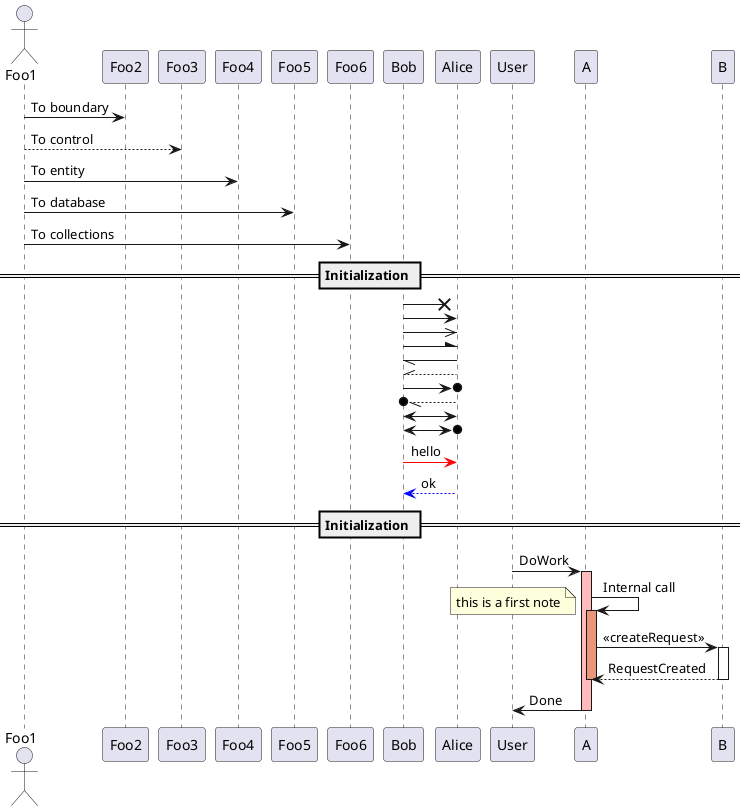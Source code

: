 @startuml
actor Foo1
' boundary Foo2
' control Foo3
' entity Foo4
' database Foo5
' collections Foo6
Foo1 -> Foo2 : To boundary
Foo1 --> Foo3 : To control
Foo1 -> Foo4 : To entity
Foo1 -> Foo5 : To database
Foo1 -> Foo6 : To collections

== Initialization ==

Bob ->x Alice
Bob -> Alice
Bob ->> Alice
Bob -\ Alice
Bob \\- Alice
Bob //-- Alice

Bob ->o Alice
Bob o\\-- Alice

Bob <-> Alice
Bob <->o Alice
Bob -[#red]> Alice : hello
Alice -[#0000FF]->Bob : ok

' newpage

' Alice -> Bob : message 1
' Alice -> Bob : message 2

' newpage

' Alice -> Bob : message 3
' Alice -> Bob : message 4

' newpage A title for the\nlast page

' Alice -> Bob : message 5
' Alice -> Bob : message 6


== Initialization ==
participant User

User -> A: DoWork
activate A #FFBBBB

A -> A: Internal call
activate A #DarkSalmon
note left: this is a first note

A -> B: << createRequest >>
activate B

B --> A: RequestCreated
deactivate B
deactivate A
A -> User: Done
deactivate A
@enduml
